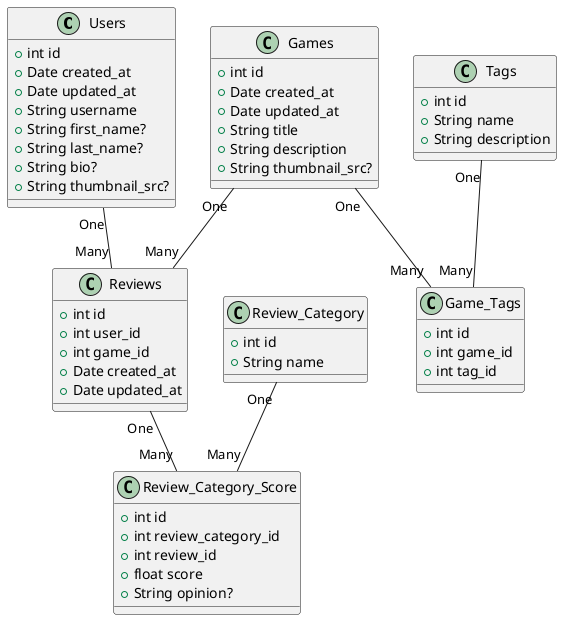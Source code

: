 @startuml
class Users {
  +int id
  +Date created_at
  +Date updated_at
  +String username
  +String first_name?
  +String last_name?
  +String bio?
  +String thumbnail_src?
}

class Games {
  +int id
  +Date created_at
  +Date updated_at
  +String title
  +String description
  +String thumbnail_src?
}

class Game_Tags {
  +int id
  +int game_id
  +int tag_id
}

class Tags {
  +int id
  +String name
  +String description
}

class Reviews {
  +int id
  +int user_id
  +int game_id
  +Date created_at
  +Date updated_at
}

class Review_Category {
  +int id
  +String name
}

class Review_Category_Score {
  +int id
  +int review_category_id
  +int review_id
  +float score
  +String opinion?
}

Users "One" -- "Many" Reviews
Reviews "One" -- "Many" Review_Category_Score
Review_Category "One" -- "Many" Review_Category_Score
Games "One"  -- "Many" Reviews
Games "One" -- "Many" Game_Tags
Tags "One" -- "Many" Game_Tags
@enduml